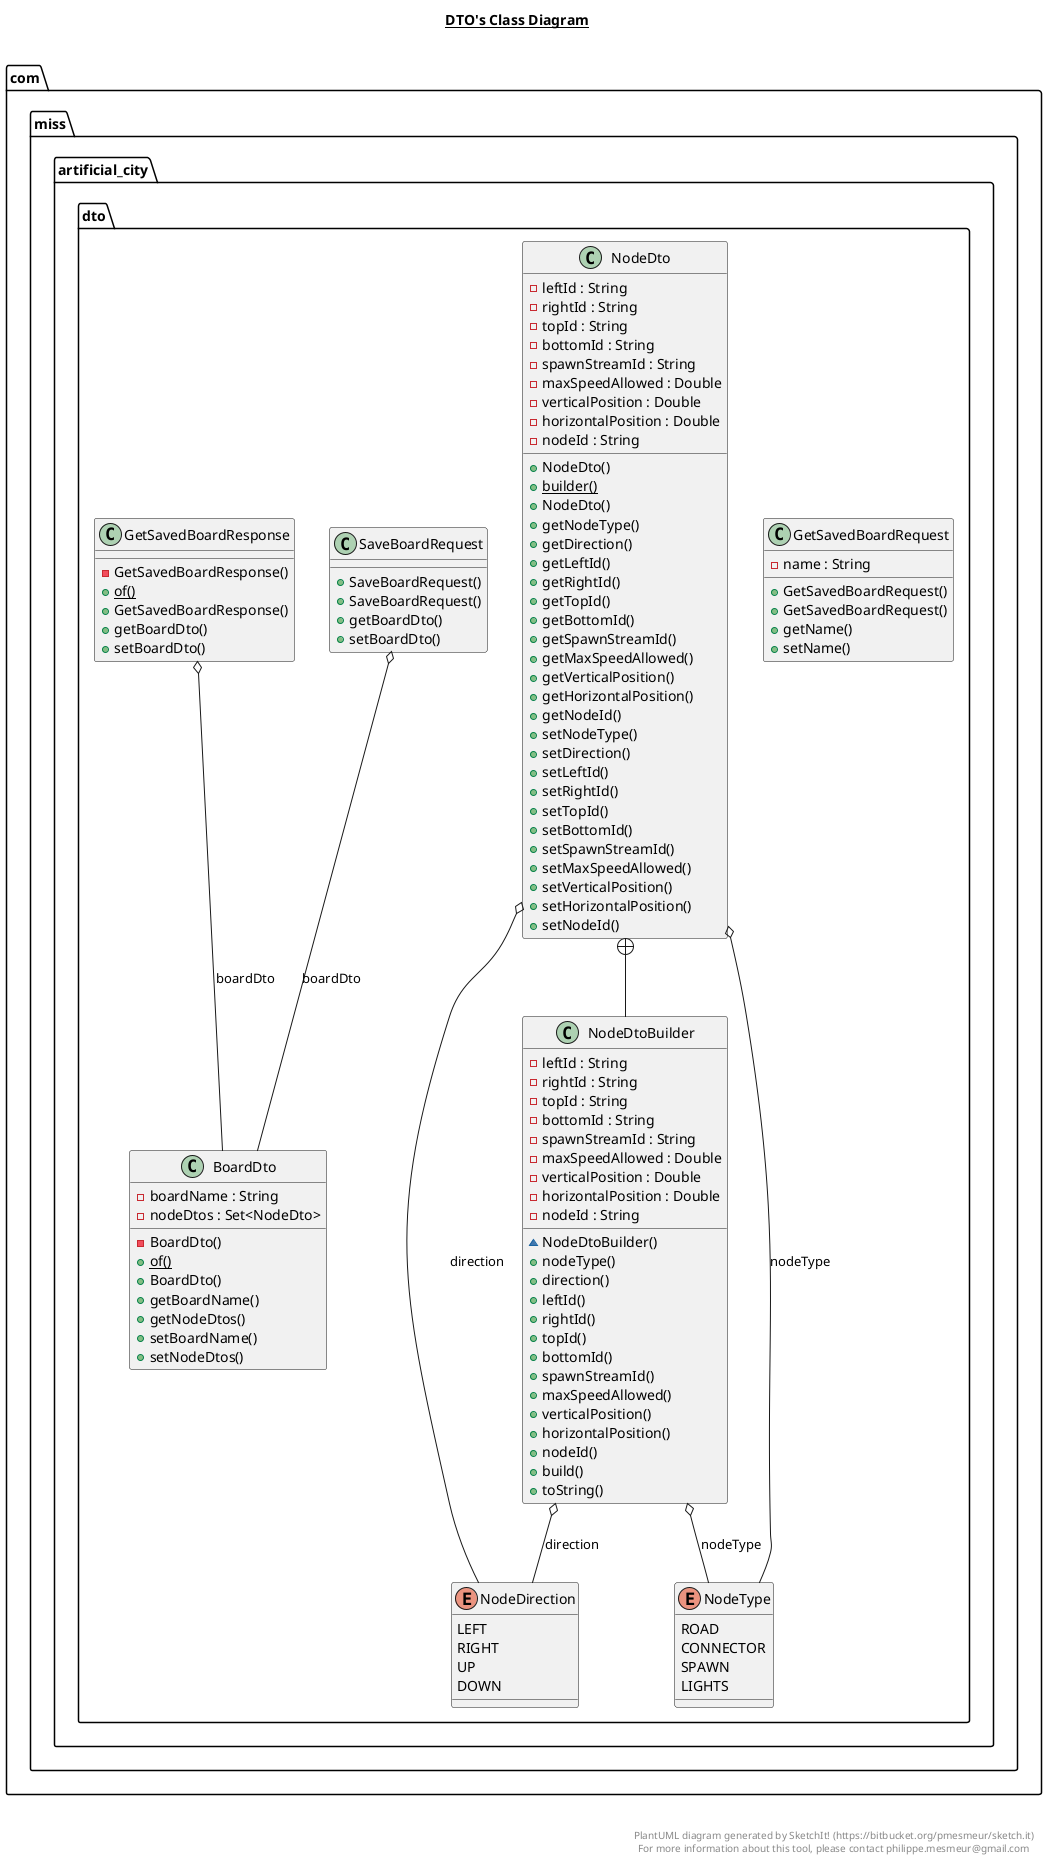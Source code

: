 @startuml

title __DTO's Class Diagram__\n

  package com.miss.artificial_city {
    package com.miss.artificial_city.dto {
      class BoardDto {
          - boardName : String
          - nodeDtos : Set<NodeDto>
          - BoardDto()
          {static} + of()
          + BoardDto()
          + getBoardName()
          + getNodeDtos()
          + setBoardName()
          + setNodeDtos()
      }
    }
  }
  

  package com.miss.artificial_city {
    package com.miss.artificial_city.dto {
      class GetSavedBoardRequest {
          - name : String
          + GetSavedBoardRequest()
          + GetSavedBoardRequest()
          + getName()
          + setName()
      }
    }
  }
  

  package com.miss.artificial_city {
    package com.miss.artificial_city.dto {
      class GetSavedBoardResponse {
          - GetSavedBoardResponse()
          {static} + of()
          + GetSavedBoardResponse()
          + getBoardDto()
          + setBoardDto()
      }
    }
  }
  

  package com.miss.artificial_city {
    package com.miss.artificial_city.dto {
      enum NodeDirection {
        LEFT
        RIGHT
        UP
        DOWN
      }
    }
  }
  

  package com.miss.artificial_city {
    package com.miss.artificial_city.dto {
      class NodeDto {
          - leftId : String
          - rightId : String
          - topId : String
          - bottomId : String
          - spawnStreamId : String
          - maxSpeedAllowed : Double
          - verticalPosition : Double
          - horizontalPosition : Double
          - nodeId : String
          + NodeDto()
          {static} + builder()
          + NodeDto()
          + getNodeType()
          + getDirection()
          + getLeftId()
          + getRightId()
          + getTopId()
          + getBottomId()
          + getSpawnStreamId()
          + getMaxSpeedAllowed()
          + getVerticalPosition()
          + getHorizontalPosition()
          + getNodeId()
          + setNodeType()
          + setDirection()
          + setLeftId()
          + setRightId()
          + setTopId()
          + setBottomId()
          + setSpawnStreamId()
          + setMaxSpeedAllowed()
          + setVerticalPosition()
          + setHorizontalPosition()
          + setNodeId()
      }
    }
  }
  

  package com.miss.artificial_city {
    package com.miss.artificial_city.dto {
      class NodeDtoBuilder {
          - leftId : String
          - rightId : String
          - topId : String
          - bottomId : String
          - spawnStreamId : String
          - maxSpeedAllowed : Double
          - verticalPosition : Double
          - horizontalPosition : Double
          - nodeId : String
          ~ NodeDtoBuilder()
          + nodeType()
          + direction()
          + leftId()
          + rightId()
          + topId()
          + bottomId()
          + spawnStreamId()
          + maxSpeedAllowed()
          + verticalPosition()
          + horizontalPosition()
          + nodeId()
          + build()
          + toString()
      }
    }
  }
  

  package com.miss.artificial_city {
    package com.miss.artificial_city.dto {
      enum NodeType {
        ROAD
        CONNECTOR
        SPAWN
        LIGHTS
      }
    }
  }
  

  package com.miss.artificial_city {
    package com.miss.artificial_city.dto {
      class SaveBoardRequest {
          + SaveBoardRequest()
          + SaveBoardRequest()
          + getBoardDto()
          + setBoardDto()
      }
    }
  }
  

  GetSavedBoardResponse o-- BoardDto : boardDto
  NodeDto o-- NodeType : nodeType
  NodeDto o-- NodeDirection : direction
  NodeDto +-down- NodeDtoBuilder
  NodeDtoBuilder o-- NodeType : nodeType
  NodeDtoBuilder o-- NodeDirection : direction
  SaveBoardRequest o-- BoardDto : boardDto


right footer


PlantUML diagram generated by SketchIt! (https://bitbucket.org/pmesmeur/sketch.it)
For more information about this tool, please contact philippe.mesmeur@gmail.com
endfooter

@enduml
